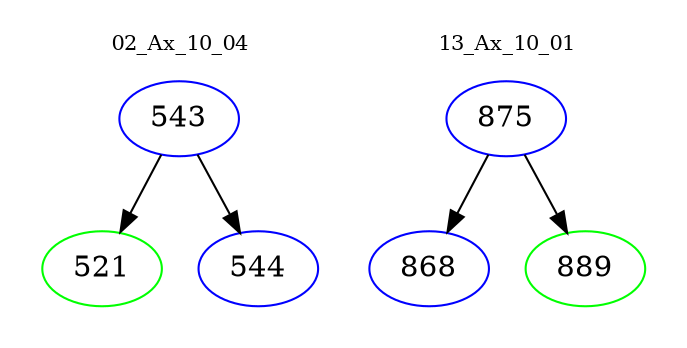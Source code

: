 digraph{
subgraph cluster_0 {
color = white
label = "02_Ax_10_04";
fontsize=10;
T0_543 [label="543", color="blue"]
T0_543 -> T0_521 [color="black"]
T0_521 [label="521", color="green"]
T0_543 -> T0_544 [color="black"]
T0_544 [label="544", color="blue"]
}
subgraph cluster_1 {
color = white
label = "13_Ax_10_01";
fontsize=10;
T1_875 [label="875", color="blue"]
T1_875 -> T1_868 [color="black"]
T1_868 [label="868", color="blue"]
T1_875 -> T1_889 [color="black"]
T1_889 [label="889", color="green"]
}
}
